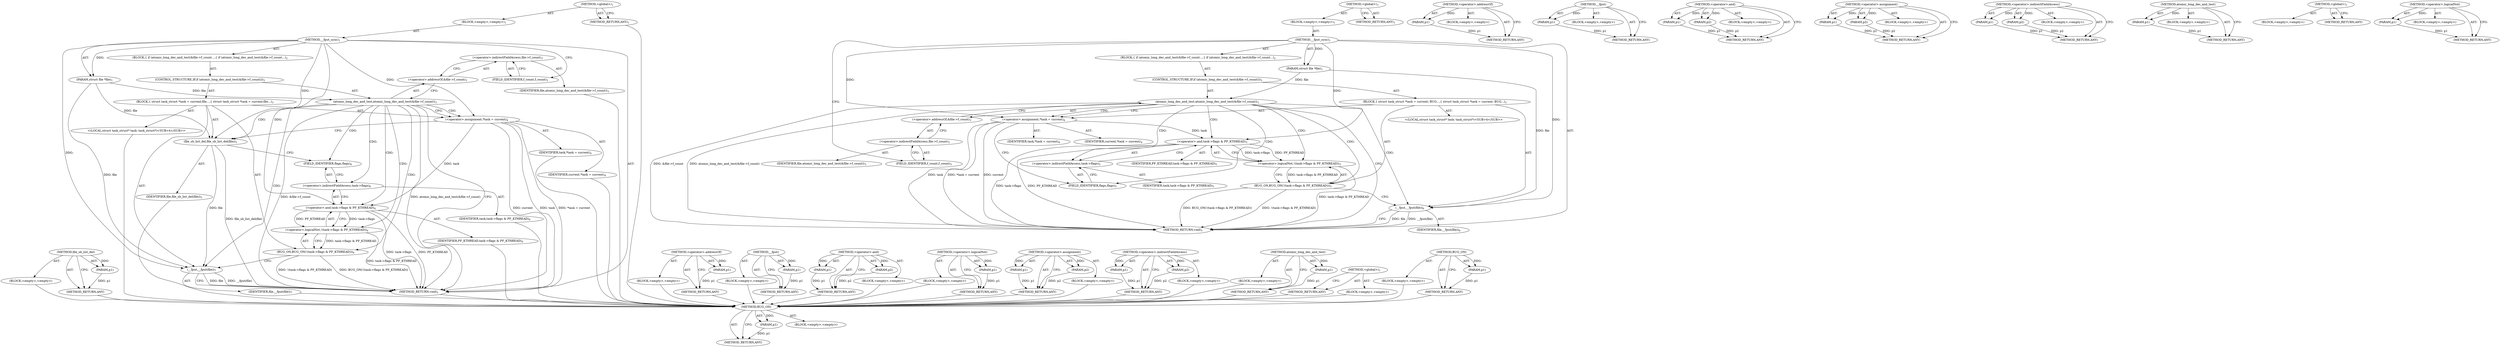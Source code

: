 digraph "&lt;operator&gt;.logicalNot" {
vulnerable_70 [label=<(METHOD,file_sb_list_del)>];
vulnerable_71 [label=<(PARAM,p1)>];
vulnerable_72 [label=<(BLOCK,&lt;empty&gt;,&lt;empty&gt;)>];
vulnerable_73 [label=<(METHOD_RETURN,ANY)>];
vulnerable_6 [label=<(METHOD,&lt;global&gt;)<SUB>1</SUB>>];
vulnerable_7 [label=<(BLOCK,&lt;empty&gt;,&lt;empty&gt;)<SUB>1</SUB>>];
vulnerable_8 [label=<(METHOD,__fput_sync)<SUB>1</SUB>>];
vulnerable_9 [label=<(PARAM,struct file *file)<SUB>1</SUB>>];
vulnerable_10 [label=<(BLOCK,{
 	if (atomic_long_dec_and_test(&amp;file-&gt;f_count...,{
 	if (atomic_long_dec_and_test(&amp;file-&gt;f_count...)<SUB>2</SUB>>];
vulnerable_11 [label=<(CONTROL_STRUCTURE,IF,if (atomic_long_dec_and_test(&amp;file-&gt;f_count)))<SUB>3</SUB>>];
vulnerable_12 [label=<(atomic_long_dec_and_test,atomic_long_dec_and_test(&amp;file-&gt;f_count))<SUB>3</SUB>>];
vulnerable_13 [label=<(&lt;operator&gt;.addressOf,&amp;file-&gt;f_count)<SUB>3</SUB>>];
vulnerable_14 [label=<(&lt;operator&gt;.indirectFieldAccess,file-&gt;f_count)<SUB>3</SUB>>];
vulnerable_15 [label=<(IDENTIFIER,file,atomic_long_dec_and_test(&amp;file-&gt;f_count))<SUB>3</SUB>>];
vulnerable_16 [label=<(FIELD_IDENTIFIER,f_count,f_count)<SUB>3</SUB>>];
vulnerable_17 [label=<(BLOCK,{
 		struct task_struct *task = current;
		file...,{
 		struct task_struct *task = current;
		file...)<SUB>3</SUB>>];
vulnerable_18 [label="<(LOCAL,struct task_struct* task: task_struct*)<SUB>4</SUB>>"];
vulnerable_19 [label=<(&lt;operator&gt;.assignment,*task = current)<SUB>4</SUB>>];
vulnerable_20 [label=<(IDENTIFIER,task,*task = current)<SUB>4</SUB>>];
vulnerable_21 [label=<(IDENTIFIER,current,*task = current)<SUB>4</SUB>>];
vulnerable_22 [label=<(file_sb_list_del,file_sb_list_del(file))<SUB>5</SUB>>];
vulnerable_23 [label=<(IDENTIFIER,file,file_sb_list_del(file))<SUB>5</SUB>>];
vulnerable_24 [label=<(BUG_ON,BUG_ON(!(task-&gt;flags &amp; PF_KTHREAD)))<SUB>6</SUB>>];
vulnerable_25 [label=<(&lt;operator&gt;.logicalNot,!(task-&gt;flags &amp; PF_KTHREAD))<SUB>6</SUB>>];
vulnerable_26 [label=<(&lt;operator&gt;.and,task-&gt;flags &amp; PF_KTHREAD)<SUB>6</SUB>>];
vulnerable_27 [label=<(&lt;operator&gt;.indirectFieldAccess,task-&gt;flags)<SUB>6</SUB>>];
vulnerable_28 [label=<(IDENTIFIER,task,task-&gt;flags &amp; PF_KTHREAD)<SUB>6</SUB>>];
vulnerable_29 [label=<(FIELD_IDENTIFIER,flags,flags)<SUB>6</SUB>>];
vulnerable_30 [label=<(IDENTIFIER,PF_KTHREAD,task-&gt;flags &amp; PF_KTHREAD)<SUB>6</SUB>>];
vulnerable_31 [label=<(__fput,__fput(file))<SUB>7</SUB>>];
vulnerable_32 [label=<(IDENTIFIER,file,__fput(file))<SUB>7</SUB>>];
vulnerable_33 [label=<(METHOD_RETURN,void)<SUB>1</SUB>>];
vulnerable_35 [label=<(METHOD_RETURN,ANY)<SUB>1</SUB>>];
vulnerable_56 [label=<(METHOD,&lt;operator&gt;.addressOf)>];
vulnerable_57 [label=<(PARAM,p1)>];
vulnerable_58 [label=<(BLOCK,&lt;empty&gt;,&lt;empty&gt;)>];
vulnerable_59 [label=<(METHOD_RETURN,ANY)>];
vulnerable_87 [label=<(METHOD,__fput)>];
vulnerable_88 [label=<(PARAM,p1)>];
vulnerable_89 [label=<(BLOCK,&lt;empty&gt;,&lt;empty&gt;)>];
vulnerable_90 [label=<(METHOD_RETURN,ANY)>];
vulnerable_82 [label=<(METHOD,&lt;operator&gt;.and)>];
vulnerable_83 [label=<(PARAM,p1)>];
vulnerable_84 [label=<(PARAM,p2)>];
vulnerable_85 [label=<(BLOCK,&lt;empty&gt;,&lt;empty&gt;)>];
vulnerable_86 [label=<(METHOD_RETURN,ANY)>];
vulnerable_78 [label=<(METHOD,&lt;operator&gt;.logicalNot)>];
vulnerable_79 [label=<(PARAM,p1)>];
vulnerable_80 [label=<(BLOCK,&lt;empty&gt;,&lt;empty&gt;)>];
vulnerable_81 [label=<(METHOD_RETURN,ANY)>];
vulnerable_65 [label=<(METHOD,&lt;operator&gt;.assignment)>];
vulnerable_66 [label=<(PARAM,p1)>];
vulnerable_67 [label=<(PARAM,p2)>];
vulnerable_68 [label=<(BLOCK,&lt;empty&gt;,&lt;empty&gt;)>];
vulnerable_69 [label=<(METHOD_RETURN,ANY)>];
vulnerable_60 [label=<(METHOD,&lt;operator&gt;.indirectFieldAccess)>];
vulnerable_61 [label=<(PARAM,p1)>];
vulnerable_62 [label=<(PARAM,p2)>];
vulnerable_63 [label=<(BLOCK,&lt;empty&gt;,&lt;empty&gt;)>];
vulnerable_64 [label=<(METHOD_RETURN,ANY)>];
vulnerable_52 [label=<(METHOD,atomic_long_dec_and_test)>];
vulnerable_53 [label=<(PARAM,p1)>];
vulnerable_54 [label=<(BLOCK,&lt;empty&gt;,&lt;empty&gt;)>];
vulnerable_55 [label=<(METHOD_RETURN,ANY)>];
vulnerable_46 [label=<(METHOD,&lt;global&gt;)<SUB>1</SUB>>];
vulnerable_47 [label=<(BLOCK,&lt;empty&gt;,&lt;empty&gt;)>];
vulnerable_48 [label=<(METHOD_RETURN,ANY)>];
vulnerable_74 [label=<(METHOD,BUG_ON)>];
vulnerable_75 [label=<(PARAM,p1)>];
vulnerable_76 [label=<(BLOCK,&lt;empty&gt;,&lt;empty&gt;)>];
vulnerable_77 [label=<(METHOD_RETURN,ANY)>];
fixed_68 [label=<(METHOD,BUG_ON)>];
fixed_69 [label=<(PARAM,p1)>];
fixed_70 [label=<(BLOCK,&lt;empty&gt;,&lt;empty&gt;)>];
fixed_71 [label=<(METHOD_RETURN,ANY)>];
fixed_6 [label=<(METHOD,&lt;global&gt;)<SUB>1</SUB>>];
fixed_7 [label=<(BLOCK,&lt;empty&gt;,&lt;empty&gt;)<SUB>1</SUB>>];
fixed_8 [label=<(METHOD,__fput_sync)<SUB>1</SUB>>];
fixed_9 [label=<(PARAM,struct file *file)<SUB>1</SUB>>];
fixed_10 [label=<(BLOCK,{
 	if (atomic_long_dec_and_test(&amp;file-&gt;f_count...,{
 	if (atomic_long_dec_and_test(&amp;file-&gt;f_count...)<SUB>2</SUB>>];
fixed_11 [label=<(CONTROL_STRUCTURE,IF,if (atomic_long_dec_and_test(&amp;file-&gt;f_count)))<SUB>3</SUB>>];
fixed_12 [label=<(atomic_long_dec_and_test,atomic_long_dec_and_test(&amp;file-&gt;f_count))<SUB>3</SUB>>];
fixed_13 [label=<(&lt;operator&gt;.addressOf,&amp;file-&gt;f_count)<SUB>3</SUB>>];
fixed_14 [label=<(&lt;operator&gt;.indirectFieldAccess,file-&gt;f_count)<SUB>3</SUB>>];
fixed_15 [label=<(IDENTIFIER,file,atomic_long_dec_and_test(&amp;file-&gt;f_count))<SUB>3</SUB>>];
fixed_16 [label=<(FIELD_IDENTIFIER,f_count,f_count)<SUB>3</SUB>>];
fixed_17 [label=<(BLOCK,{
 		struct task_struct *task = current;
 		BUG...,{
 		struct task_struct *task = current;
 		BUG...)<SUB>3</SUB>>];
fixed_18 [label="<(LOCAL,struct task_struct* task: task_struct*)<SUB>4</SUB>>"];
fixed_19 [label=<(&lt;operator&gt;.assignment,*task = current)<SUB>4</SUB>>];
fixed_20 [label=<(IDENTIFIER,task,*task = current)<SUB>4</SUB>>];
fixed_21 [label=<(IDENTIFIER,current,*task = current)<SUB>4</SUB>>];
fixed_22 [label=<(BUG_ON,BUG_ON(!(task-&gt;flags &amp; PF_KTHREAD)))<SUB>5</SUB>>];
fixed_23 [label=<(&lt;operator&gt;.logicalNot,!(task-&gt;flags &amp; PF_KTHREAD))<SUB>5</SUB>>];
fixed_24 [label=<(&lt;operator&gt;.and,task-&gt;flags &amp; PF_KTHREAD)<SUB>5</SUB>>];
fixed_25 [label=<(&lt;operator&gt;.indirectFieldAccess,task-&gt;flags)<SUB>5</SUB>>];
fixed_26 [label=<(IDENTIFIER,task,task-&gt;flags &amp; PF_KTHREAD)<SUB>5</SUB>>];
fixed_27 [label=<(FIELD_IDENTIFIER,flags,flags)<SUB>5</SUB>>];
fixed_28 [label=<(IDENTIFIER,PF_KTHREAD,task-&gt;flags &amp; PF_KTHREAD)<SUB>5</SUB>>];
fixed_29 [label=<(__fput,__fput(file))<SUB>6</SUB>>];
fixed_30 [label=<(IDENTIFIER,file,__fput(file))<SUB>6</SUB>>];
fixed_31 [label=<(METHOD_RETURN,void)<SUB>1</SUB>>];
fixed_33 [label=<(METHOD_RETURN,ANY)<SUB>1</SUB>>];
fixed_54 [label=<(METHOD,&lt;operator&gt;.addressOf)>];
fixed_55 [label=<(PARAM,p1)>];
fixed_56 [label=<(BLOCK,&lt;empty&gt;,&lt;empty&gt;)>];
fixed_57 [label=<(METHOD_RETURN,ANY)>];
fixed_81 [label=<(METHOD,__fput)>];
fixed_82 [label=<(PARAM,p1)>];
fixed_83 [label=<(BLOCK,&lt;empty&gt;,&lt;empty&gt;)>];
fixed_84 [label=<(METHOD_RETURN,ANY)>];
fixed_76 [label=<(METHOD,&lt;operator&gt;.and)>];
fixed_77 [label=<(PARAM,p1)>];
fixed_78 [label=<(PARAM,p2)>];
fixed_79 [label=<(BLOCK,&lt;empty&gt;,&lt;empty&gt;)>];
fixed_80 [label=<(METHOD_RETURN,ANY)>];
fixed_63 [label=<(METHOD,&lt;operator&gt;.assignment)>];
fixed_64 [label=<(PARAM,p1)>];
fixed_65 [label=<(PARAM,p2)>];
fixed_66 [label=<(BLOCK,&lt;empty&gt;,&lt;empty&gt;)>];
fixed_67 [label=<(METHOD_RETURN,ANY)>];
fixed_58 [label=<(METHOD,&lt;operator&gt;.indirectFieldAccess)>];
fixed_59 [label=<(PARAM,p1)>];
fixed_60 [label=<(PARAM,p2)>];
fixed_61 [label=<(BLOCK,&lt;empty&gt;,&lt;empty&gt;)>];
fixed_62 [label=<(METHOD_RETURN,ANY)>];
fixed_50 [label=<(METHOD,atomic_long_dec_and_test)>];
fixed_51 [label=<(PARAM,p1)>];
fixed_52 [label=<(BLOCK,&lt;empty&gt;,&lt;empty&gt;)>];
fixed_53 [label=<(METHOD_RETURN,ANY)>];
fixed_44 [label=<(METHOD,&lt;global&gt;)<SUB>1</SUB>>];
fixed_45 [label=<(BLOCK,&lt;empty&gt;,&lt;empty&gt;)>];
fixed_46 [label=<(METHOD_RETURN,ANY)>];
fixed_72 [label=<(METHOD,&lt;operator&gt;.logicalNot)>];
fixed_73 [label=<(PARAM,p1)>];
fixed_74 [label=<(BLOCK,&lt;empty&gt;,&lt;empty&gt;)>];
fixed_75 [label=<(METHOD_RETURN,ANY)>];
vulnerable_70 -> vulnerable_71  [key=0, label="AST: "];
vulnerable_70 -> vulnerable_71  [key=1, label="DDG: "];
vulnerable_70 -> vulnerable_72  [key=0, label="AST: "];
vulnerable_70 -> vulnerable_73  [key=0, label="AST: "];
vulnerable_70 -> vulnerable_73  [key=1, label="CFG: "];
vulnerable_71 -> vulnerable_73  [key=0, label="DDG: p1"];
vulnerable_72 -> fixed_68  [key=0];
vulnerable_73 -> fixed_68  [key=0];
vulnerable_6 -> vulnerable_7  [key=0, label="AST: "];
vulnerable_6 -> vulnerable_35  [key=0, label="AST: "];
vulnerable_6 -> vulnerable_35  [key=1, label="CFG: "];
vulnerable_7 -> vulnerable_8  [key=0, label="AST: "];
vulnerable_8 -> vulnerable_9  [key=0, label="AST: "];
vulnerable_8 -> vulnerable_9  [key=1, label="DDG: "];
vulnerable_8 -> vulnerable_10  [key=0, label="AST: "];
vulnerable_8 -> vulnerable_33  [key=0, label="AST: "];
vulnerable_8 -> vulnerable_16  [key=0, label="CFG: "];
vulnerable_8 -> vulnerable_19  [key=0, label="DDG: "];
vulnerable_8 -> vulnerable_22  [key=0, label="DDG: "];
vulnerable_8 -> vulnerable_31  [key=0, label="DDG: "];
vulnerable_8 -> vulnerable_26  [key=0, label="DDG: "];
vulnerable_9 -> vulnerable_12  [key=0, label="DDG: file"];
vulnerable_9 -> vulnerable_22  [key=0, label="DDG: file"];
vulnerable_9 -> vulnerable_31  [key=0, label="DDG: file"];
vulnerable_10 -> vulnerable_11  [key=0, label="AST: "];
vulnerable_11 -> vulnerable_12  [key=0, label="AST: "];
vulnerable_11 -> vulnerable_17  [key=0, label="AST: "];
vulnerable_12 -> vulnerable_13  [key=0, label="AST: "];
vulnerable_12 -> vulnerable_33  [key=0, label="CFG: "];
vulnerable_12 -> vulnerable_33  [key=1, label="DDG: &amp;file-&gt;f_count"];
vulnerable_12 -> vulnerable_33  [key=2, label="DDG: atomic_long_dec_and_test(&amp;file-&gt;f_count)"];
vulnerable_12 -> vulnerable_19  [key=0, label="CFG: "];
vulnerable_12 -> vulnerable_19  [key=1, label="CDG: "];
vulnerable_12 -> vulnerable_24  [key=0, label="CDG: "];
vulnerable_12 -> vulnerable_29  [key=0, label="CDG: "];
vulnerable_12 -> vulnerable_26  [key=0, label="CDG: "];
vulnerable_12 -> vulnerable_25  [key=0, label="CDG: "];
vulnerable_12 -> vulnerable_22  [key=0, label="CDG: "];
vulnerable_12 -> vulnerable_27  [key=0, label="CDG: "];
vulnerable_12 -> vulnerable_31  [key=0, label="CDG: "];
vulnerable_13 -> vulnerable_14  [key=0, label="AST: "];
vulnerable_13 -> vulnerable_12  [key=0, label="CFG: "];
vulnerable_14 -> vulnerable_15  [key=0, label="AST: "];
vulnerable_14 -> vulnerable_16  [key=0, label="AST: "];
vulnerable_14 -> vulnerable_13  [key=0, label="CFG: "];
vulnerable_15 -> fixed_68  [key=0];
vulnerable_16 -> vulnerable_14  [key=0, label="CFG: "];
vulnerable_17 -> vulnerable_18  [key=0, label="AST: "];
vulnerable_17 -> vulnerable_19  [key=0, label="AST: "];
vulnerable_17 -> vulnerable_22  [key=0, label="AST: "];
vulnerable_17 -> vulnerable_24  [key=0, label="AST: "];
vulnerable_17 -> vulnerable_31  [key=0, label="AST: "];
vulnerable_18 -> fixed_68  [key=0];
vulnerable_19 -> vulnerable_20  [key=0, label="AST: "];
vulnerable_19 -> vulnerable_21  [key=0, label="AST: "];
vulnerable_19 -> vulnerable_22  [key=0, label="CFG: "];
vulnerable_19 -> vulnerable_33  [key=0, label="DDG: task"];
vulnerable_19 -> vulnerable_33  [key=1, label="DDG: *task = current"];
vulnerable_19 -> vulnerable_33  [key=2, label="DDG: current"];
vulnerable_19 -> vulnerable_26  [key=0, label="DDG: task"];
vulnerable_20 -> fixed_68  [key=0];
vulnerable_21 -> fixed_68  [key=0];
vulnerable_22 -> vulnerable_23  [key=0, label="AST: "];
vulnerable_22 -> vulnerable_29  [key=0, label="CFG: "];
vulnerable_22 -> vulnerable_33  [key=0, label="DDG: file_sb_list_del(file)"];
vulnerable_22 -> vulnerable_31  [key=0, label="DDG: file"];
vulnerable_23 -> fixed_68  [key=0];
vulnerable_24 -> vulnerable_25  [key=0, label="AST: "];
vulnerable_24 -> vulnerable_31  [key=0, label="CFG: "];
vulnerable_24 -> vulnerable_33  [key=0, label="DDG: !(task-&gt;flags &amp; PF_KTHREAD)"];
vulnerable_24 -> vulnerable_33  [key=1, label="DDG: BUG_ON(!(task-&gt;flags &amp; PF_KTHREAD))"];
vulnerable_25 -> vulnerable_26  [key=0, label="AST: "];
vulnerable_25 -> vulnerable_24  [key=0, label="CFG: "];
vulnerable_25 -> vulnerable_24  [key=1, label="DDG: task-&gt;flags &amp; PF_KTHREAD"];
vulnerable_25 -> vulnerable_33  [key=0, label="DDG: task-&gt;flags &amp; PF_KTHREAD"];
vulnerable_26 -> vulnerable_27  [key=0, label="AST: "];
vulnerable_26 -> vulnerable_30  [key=0, label="AST: "];
vulnerable_26 -> vulnerable_25  [key=0, label="CFG: "];
vulnerable_26 -> vulnerable_25  [key=1, label="DDG: task-&gt;flags"];
vulnerable_26 -> vulnerable_25  [key=2, label="DDG: PF_KTHREAD"];
vulnerable_26 -> vulnerable_33  [key=0, label="DDG: task-&gt;flags"];
vulnerable_26 -> vulnerable_33  [key=1, label="DDG: PF_KTHREAD"];
vulnerable_27 -> vulnerable_28  [key=0, label="AST: "];
vulnerable_27 -> vulnerable_29  [key=0, label="AST: "];
vulnerable_27 -> vulnerable_26  [key=0, label="CFG: "];
vulnerable_28 -> fixed_68  [key=0];
vulnerable_29 -> vulnerable_27  [key=0, label="CFG: "];
vulnerable_30 -> fixed_68  [key=0];
vulnerable_31 -> vulnerable_32  [key=0, label="AST: "];
vulnerable_31 -> vulnerable_33  [key=0, label="CFG: "];
vulnerable_31 -> vulnerable_33  [key=1, label="DDG: file"];
vulnerable_31 -> vulnerable_33  [key=2, label="DDG: __fput(file)"];
vulnerable_32 -> fixed_68  [key=0];
vulnerable_33 -> fixed_68  [key=0];
vulnerable_35 -> fixed_68  [key=0];
vulnerable_56 -> vulnerable_57  [key=0, label="AST: "];
vulnerable_56 -> vulnerable_57  [key=1, label="DDG: "];
vulnerable_56 -> vulnerable_58  [key=0, label="AST: "];
vulnerable_56 -> vulnerable_59  [key=0, label="AST: "];
vulnerable_56 -> vulnerable_59  [key=1, label="CFG: "];
vulnerable_57 -> vulnerable_59  [key=0, label="DDG: p1"];
vulnerable_58 -> fixed_68  [key=0];
vulnerable_59 -> fixed_68  [key=0];
vulnerable_87 -> vulnerable_88  [key=0, label="AST: "];
vulnerable_87 -> vulnerable_88  [key=1, label="DDG: "];
vulnerable_87 -> vulnerable_89  [key=0, label="AST: "];
vulnerable_87 -> vulnerable_90  [key=0, label="AST: "];
vulnerable_87 -> vulnerable_90  [key=1, label="CFG: "];
vulnerable_88 -> vulnerable_90  [key=0, label="DDG: p1"];
vulnerable_89 -> fixed_68  [key=0];
vulnerable_90 -> fixed_68  [key=0];
vulnerable_82 -> vulnerable_83  [key=0, label="AST: "];
vulnerable_82 -> vulnerable_83  [key=1, label="DDG: "];
vulnerable_82 -> vulnerable_85  [key=0, label="AST: "];
vulnerable_82 -> vulnerable_84  [key=0, label="AST: "];
vulnerable_82 -> vulnerable_84  [key=1, label="DDG: "];
vulnerable_82 -> vulnerable_86  [key=0, label="AST: "];
vulnerable_82 -> vulnerable_86  [key=1, label="CFG: "];
vulnerable_83 -> vulnerable_86  [key=0, label="DDG: p1"];
vulnerable_84 -> vulnerable_86  [key=0, label="DDG: p2"];
vulnerable_85 -> fixed_68  [key=0];
vulnerable_86 -> fixed_68  [key=0];
vulnerable_78 -> vulnerable_79  [key=0, label="AST: "];
vulnerable_78 -> vulnerable_79  [key=1, label="DDG: "];
vulnerable_78 -> vulnerable_80  [key=0, label="AST: "];
vulnerable_78 -> vulnerable_81  [key=0, label="AST: "];
vulnerable_78 -> vulnerable_81  [key=1, label="CFG: "];
vulnerable_79 -> vulnerable_81  [key=0, label="DDG: p1"];
vulnerable_80 -> fixed_68  [key=0];
vulnerable_81 -> fixed_68  [key=0];
vulnerable_65 -> vulnerable_66  [key=0, label="AST: "];
vulnerable_65 -> vulnerable_66  [key=1, label="DDG: "];
vulnerable_65 -> vulnerable_68  [key=0, label="AST: "];
vulnerable_65 -> vulnerable_67  [key=0, label="AST: "];
vulnerable_65 -> vulnerable_67  [key=1, label="DDG: "];
vulnerable_65 -> vulnerable_69  [key=0, label="AST: "];
vulnerable_65 -> vulnerable_69  [key=1, label="CFG: "];
vulnerable_66 -> vulnerable_69  [key=0, label="DDG: p1"];
vulnerable_67 -> vulnerable_69  [key=0, label="DDG: p2"];
vulnerable_68 -> fixed_68  [key=0];
vulnerable_69 -> fixed_68  [key=0];
vulnerable_60 -> vulnerable_61  [key=0, label="AST: "];
vulnerable_60 -> vulnerable_61  [key=1, label="DDG: "];
vulnerable_60 -> vulnerable_63  [key=0, label="AST: "];
vulnerable_60 -> vulnerable_62  [key=0, label="AST: "];
vulnerable_60 -> vulnerable_62  [key=1, label="DDG: "];
vulnerable_60 -> vulnerable_64  [key=0, label="AST: "];
vulnerable_60 -> vulnerable_64  [key=1, label="CFG: "];
vulnerable_61 -> vulnerable_64  [key=0, label="DDG: p1"];
vulnerable_62 -> vulnerable_64  [key=0, label="DDG: p2"];
vulnerable_63 -> fixed_68  [key=0];
vulnerable_64 -> fixed_68  [key=0];
vulnerable_52 -> vulnerable_53  [key=0, label="AST: "];
vulnerable_52 -> vulnerable_53  [key=1, label="DDG: "];
vulnerable_52 -> vulnerable_54  [key=0, label="AST: "];
vulnerable_52 -> vulnerable_55  [key=0, label="AST: "];
vulnerable_52 -> vulnerable_55  [key=1, label="CFG: "];
vulnerable_53 -> vulnerable_55  [key=0, label="DDG: p1"];
vulnerable_54 -> fixed_68  [key=0];
vulnerable_55 -> fixed_68  [key=0];
vulnerable_46 -> vulnerable_47  [key=0, label="AST: "];
vulnerable_46 -> vulnerable_48  [key=0, label="AST: "];
vulnerable_46 -> vulnerable_48  [key=1, label="CFG: "];
vulnerable_47 -> fixed_68  [key=0];
vulnerable_48 -> fixed_68  [key=0];
vulnerable_74 -> vulnerable_75  [key=0, label="AST: "];
vulnerable_74 -> vulnerable_75  [key=1, label="DDG: "];
vulnerable_74 -> vulnerable_76  [key=0, label="AST: "];
vulnerable_74 -> vulnerable_77  [key=0, label="AST: "];
vulnerable_74 -> vulnerable_77  [key=1, label="CFG: "];
vulnerable_75 -> vulnerable_77  [key=0, label="DDG: p1"];
vulnerable_76 -> fixed_68  [key=0];
vulnerable_77 -> fixed_68  [key=0];
fixed_68 -> fixed_69  [key=0, label="AST: "];
fixed_68 -> fixed_69  [key=1, label="DDG: "];
fixed_68 -> fixed_70  [key=0, label="AST: "];
fixed_68 -> fixed_71  [key=0, label="AST: "];
fixed_68 -> fixed_71  [key=1, label="CFG: "];
fixed_69 -> fixed_71  [key=0, label="DDG: p1"];
fixed_6 -> fixed_7  [key=0, label="AST: "];
fixed_6 -> fixed_33  [key=0, label="AST: "];
fixed_6 -> fixed_33  [key=1, label="CFG: "];
fixed_7 -> fixed_8  [key=0, label="AST: "];
fixed_8 -> fixed_9  [key=0, label="AST: "];
fixed_8 -> fixed_9  [key=1, label="DDG: "];
fixed_8 -> fixed_10  [key=0, label="AST: "];
fixed_8 -> fixed_31  [key=0, label="AST: "];
fixed_8 -> fixed_16  [key=0, label="CFG: "];
fixed_8 -> fixed_19  [key=0, label="DDG: "];
fixed_8 -> fixed_29  [key=0, label="DDG: "];
fixed_8 -> fixed_24  [key=0, label="DDG: "];
fixed_9 -> fixed_12  [key=0, label="DDG: file"];
fixed_9 -> fixed_29  [key=0, label="DDG: file"];
fixed_10 -> fixed_11  [key=0, label="AST: "];
fixed_11 -> fixed_12  [key=0, label="AST: "];
fixed_11 -> fixed_17  [key=0, label="AST: "];
fixed_12 -> fixed_13  [key=0, label="AST: "];
fixed_12 -> fixed_31  [key=0, label="CFG: "];
fixed_12 -> fixed_31  [key=1, label="DDG: &amp;file-&gt;f_count"];
fixed_12 -> fixed_31  [key=2, label="DDG: atomic_long_dec_and_test(&amp;file-&gt;f_count)"];
fixed_12 -> fixed_19  [key=0, label="CFG: "];
fixed_12 -> fixed_19  [key=1, label="CDG: "];
fixed_12 -> fixed_24  [key=0, label="CDG: "];
fixed_12 -> fixed_29  [key=0, label="CDG: "];
fixed_12 -> fixed_23  [key=0, label="CDG: "];
fixed_12 -> fixed_25  [key=0, label="CDG: "];
fixed_12 -> fixed_22  [key=0, label="CDG: "];
fixed_12 -> fixed_27  [key=0, label="CDG: "];
fixed_13 -> fixed_14  [key=0, label="AST: "];
fixed_13 -> fixed_12  [key=0, label="CFG: "];
fixed_14 -> fixed_15  [key=0, label="AST: "];
fixed_14 -> fixed_16  [key=0, label="AST: "];
fixed_14 -> fixed_13  [key=0, label="CFG: "];
fixed_16 -> fixed_14  [key=0, label="CFG: "];
fixed_17 -> fixed_18  [key=0, label="AST: "];
fixed_17 -> fixed_19  [key=0, label="AST: "];
fixed_17 -> fixed_22  [key=0, label="AST: "];
fixed_17 -> fixed_29  [key=0, label="AST: "];
fixed_19 -> fixed_20  [key=0, label="AST: "];
fixed_19 -> fixed_21  [key=0, label="AST: "];
fixed_19 -> fixed_27  [key=0, label="CFG: "];
fixed_19 -> fixed_31  [key=0, label="DDG: task"];
fixed_19 -> fixed_31  [key=1, label="DDG: *task = current"];
fixed_19 -> fixed_31  [key=2, label="DDG: current"];
fixed_19 -> fixed_24  [key=0, label="DDG: task"];
fixed_22 -> fixed_23  [key=0, label="AST: "];
fixed_22 -> fixed_29  [key=0, label="CFG: "];
fixed_22 -> fixed_31  [key=0, label="DDG: !(task-&gt;flags &amp; PF_KTHREAD)"];
fixed_22 -> fixed_31  [key=1, label="DDG: BUG_ON(!(task-&gt;flags &amp; PF_KTHREAD))"];
fixed_23 -> fixed_24  [key=0, label="AST: "];
fixed_23 -> fixed_22  [key=0, label="CFG: "];
fixed_23 -> fixed_22  [key=1, label="DDG: task-&gt;flags &amp; PF_KTHREAD"];
fixed_23 -> fixed_31  [key=0, label="DDG: task-&gt;flags &amp; PF_KTHREAD"];
fixed_24 -> fixed_25  [key=0, label="AST: "];
fixed_24 -> fixed_28  [key=0, label="AST: "];
fixed_24 -> fixed_23  [key=0, label="CFG: "];
fixed_24 -> fixed_23  [key=1, label="DDG: task-&gt;flags"];
fixed_24 -> fixed_23  [key=2, label="DDG: PF_KTHREAD"];
fixed_24 -> fixed_31  [key=0, label="DDG: task-&gt;flags"];
fixed_24 -> fixed_31  [key=1, label="DDG: PF_KTHREAD"];
fixed_25 -> fixed_26  [key=0, label="AST: "];
fixed_25 -> fixed_27  [key=0, label="AST: "];
fixed_25 -> fixed_24  [key=0, label="CFG: "];
fixed_27 -> fixed_25  [key=0, label="CFG: "];
fixed_29 -> fixed_30  [key=0, label="AST: "];
fixed_29 -> fixed_31  [key=0, label="CFG: "];
fixed_29 -> fixed_31  [key=1, label="DDG: file"];
fixed_29 -> fixed_31  [key=2, label="DDG: __fput(file)"];
fixed_54 -> fixed_55  [key=0, label="AST: "];
fixed_54 -> fixed_55  [key=1, label="DDG: "];
fixed_54 -> fixed_56  [key=0, label="AST: "];
fixed_54 -> fixed_57  [key=0, label="AST: "];
fixed_54 -> fixed_57  [key=1, label="CFG: "];
fixed_55 -> fixed_57  [key=0, label="DDG: p1"];
fixed_81 -> fixed_82  [key=0, label="AST: "];
fixed_81 -> fixed_82  [key=1, label="DDG: "];
fixed_81 -> fixed_83  [key=0, label="AST: "];
fixed_81 -> fixed_84  [key=0, label="AST: "];
fixed_81 -> fixed_84  [key=1, label="CFG: "];
fixed_82 -> fixed_84  [key=0, label="DDG: p1"];
fixed_76 -> fixed_77  [key=0, label="AST: "];
fixed_76 -> fixed_77  [key=1, label="DDG: "];
fixed_76 -> fixed_79  [key=0, label="AST: "];
fixed_76 -> fixed_78  [key=0, label="AST: "];
fixed_76 -> fixed_78  [key=1, label="DDG: "];
fixed_76 -> fixed_80  [key=0, label="AST: "];
fixed_76 -> fixed_80  [key=1, label="CFG: "];
fixed_77 -> fixed_80  [key=0, label="DDG: p1"];
fixed_78 -> fixed_80  [key=0, label="DDG: p2"];
fixed_63 -> fixed_64  [key=0, label="AST: "];
fixed_63 -> fixed_64  [key=1, label="DDG: "];
fixed_63 -> fixed_66  [key=0, label="AST: "];
fixed_63 -> fixed_65  [key=0, label="AST: "];
fixed_63 -> fixed_65  [key=1, label="DDG: "];
fixed_63 -> fixed_67  [key=0, label="AST: "];
fixed_63 -> fixed_67  [key=1, label="CFG: "];
fixed_64 -> fixed_67  [key=0, label="DDG: p1"];
fixed_65 -> fixed_67  [key=0, label="DDG: p2"];
fixed_58 -> fixed_59  [key=0, label="AST: "];
fixed_58 -> fixed_59  [key=1, label="DDG: "];
fixed_58 -> fixed_61  [key=0, label="AST: "];
fixed_58 -> fixed_60  [key=0, label="AST: "];
fixed_58 -> fixed_60  [key=1, label="DDG: "];
fixed_58 -> fixed_62  [key=0, label="AST: "];
fixed_58 -> fixed_62  [key=1, label="CFG: "];
fixed_59 -> fixed_62  [key=0, label="DDG: p1"];
fixed_60 -> fixed_62  [key=0, label="DDG: p2"];
fixed_50 -> fixed_51  [key=0, label="AST: "];
fixed_50 -> fixed_51  [key=1, label="DDG: "];
fixed_50 -> fixed_52  [key=0, label="AST: "];
fixed_50 -> fixed_53  [key=0, label="AST: "];
fixed_50 -> fixed_53  [key=1, label="CFG: "];
fixed_51 -> fixed_53  [key=0, label="DDG: p1"];
fixed_44 -> fixed_45  [key=0, label="AST: "];
fixed_44 -> fixed_46  [key=0, label="AST: "];
fixed_44 -> fixed_46  [key=1, label="CFG: "];
fixed_72 -> fixed_73  [key=0, label="AST: "];
fixed_72 -> fixed_73  [key=1, label="DDG: "];
fixed_72 -> fixed_74  [key=0, label="AST: "];
fixed_72 -> fixed_75  [key=0, label="AST: "];
fixed_72 -> fixed_75  [key=1, label="CFG: "];
fixed_73 -> fixed_75  [key=0, label="DDG: p1"];
}
